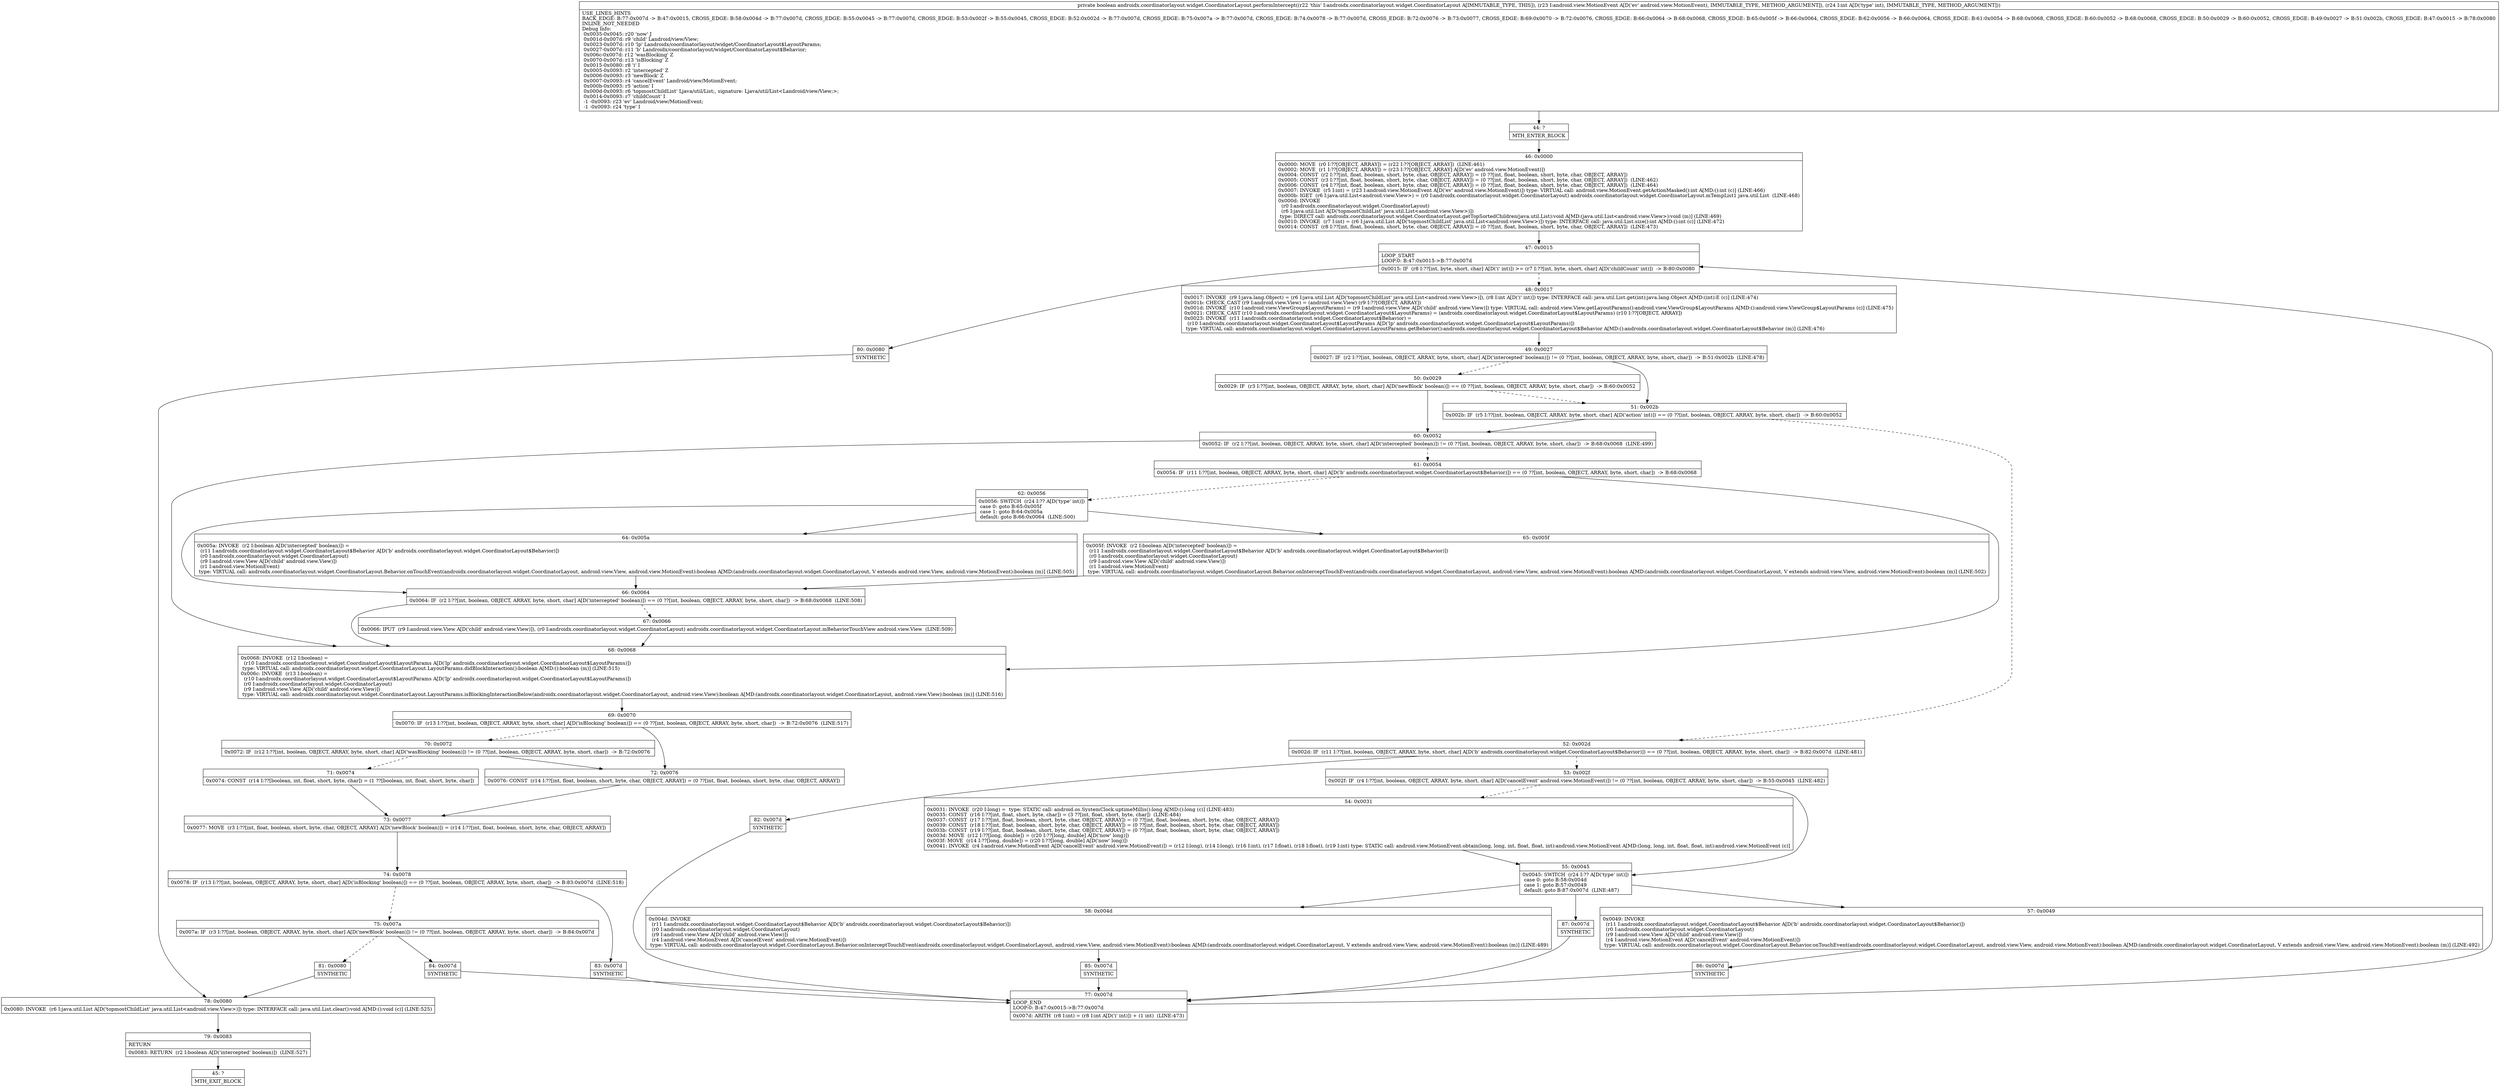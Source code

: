 digraph "CFG forandroidx.coordinatorlayout.widget.CoordinatorLayout.performIntercept(Landroid\/view\/MotionEvent;I)Z" {
Node_44 [shape=record,label="{44\:\ ?|MTH_ENTER_BLOCK\l}"];
Node_46 [shape=record,label="{46\:\ 0x0000|0x0000: MOVE  (r0 I:??[OBJECT, ARRAY]) = (r22 I:??[OBJECT, ARRAY])  (LINE:461)\l0x0002: MOVE  (r1 I:??[OBJECT, ARRAY]) = (r23 I:??[OBJECT, ARRAY] A[D('ev' android.view.MotionEvent)]) \l0x0004: CONST  (r2 I:??[int, float, boolean, short, byte, char, OBJECT, ARRAY]) = (0 ??[int, float, boolean, short, byte, char, OBJECT, ARRAY]) \l0x0005: CONST  (r3 I:??[int, float, boolean, short, byte, char, OBJECT, ARRAY]) = (0 ??[int, float, boolean, short, byte, char, OBJECT, ARRAY])  (LINE:462)\l0x0006: CONST  (r4 I:??[int, float, boolean, short, byte, char, OBJECT, ARRAY]) = (0 ??[int, float, boolean, short, byte, char, OBJECT, ARRAY])  (LINE:464)\l0x0007: INVOKE  (r5 I:int) = (r23 I:android.view.MotionEvent A[D('ev' android.view.MotionEvent)]) type: VIRTUAL call: android.view.MotionEvent.getActionMasked():int A[MD:():int (c)] (LINE:466)\l0x000b: IGET  (r6 I:java.util.List\<android.view.View\>) = (r0 I:androidx.coordinatorlayout.widget.CoordinatorLayout) androidx.coordinatorlayout.widget.CoordinatorLayout.mTempList1 java.util.List  (LINE:468)\l0x000d: INVOKE  \l  (r0 I:androidx.coordinatorlayout.widget.CoordinatorLayout)\l  (r6 I:java.util.List A[D('topmostChildList' java.util.List\<android.view.View\>)])\l type: DIRECT call: androidx.coordinatorlayout.widget.CoordinatorLayout.getTopSortedChildren(java.util.List):void A[MD:(java.util.List\<android.view.View\>):void (m)] (LINE:469)\l0x0010: INVOKE  (r7 I:int) = (r6 I:java.util.List A[D('topmostChildList' java.util.List\<android.view.View\>)]) type: INTERFACE call: java.util.List.size():int A[MD:():int (c)] (LINE:472)\l0x0014: CONST  (r8 I:??[int, float, boolean, short, byte, char, OBJECT, ARRAY]) = (0 ??[int, float, boolean, short, byte, char, OBJECT, ARRAY])  (LINE:473)\l}"];
Node_47 [shape=record,label="{47\:\ 0x0015|LOOP_START\lLOOP:0: B:47:0x0015\-\>B:77:0x007d\l|0x0015: IF  (r8 I:??[int, byte, short, char] A[D('i' int)]) \>= (r7 I:??[int, byte, short, char] A[D('childCount' int)])  \-\> B:80:0x0080 \l}"];
Node_48 [shape=record,label="{48\:\ 0x0017|0x0017: INVOKE  (r9 I:java.lang.Object) = (r6 I:java.util.List A[D('topmostChildList' java.util.List\<android.view.View\>)]), (r8 I:int A[D('i' int)]) type: INTERFACE call: java.util.List.get(int):java.lang.Object A[MD:(int):E (c)] (LINE:474)\l0x001b: CHECK_CAST (r9 I:android.view.View) = (android.view.View) (r9 I:??[OBJECT, ARRAY]) \l0x001d: INVOKE  (r10 I:android.view.ViewGroup$LayoutParams) = (r9 I:android.view.View A[D('child' android.view.View)]) type: VIRTUAL call: android.view.View.getLayoutParams():android.view.ViewGroup$LayoutParams A[MD:():android.view.ViewGroup$LayoutParams (c)] (LINE:475)\l0x0021: CHECK_CAST (r10 I:androidx.coordinatorlayout.widget.CoordinatorLayout$LayoutParams) = (androidx.coordinatorlayout.widget.CoordinatorLayout$LayoutParams) (r10 I:??[OBJECT, ARRAY]) \l0x0023: INVOKE  (r11 I:androidx.coordinatorlayout.widget.CoordinatorLayout$Behavior) = \l  (r10 I:androidx.coordinatorlayout.widget.CoordinatorLayout$LayoutParams A[D('lp' androidx.coordinatorlayout.widget.CoordinatorLayout$LayoutParams)])\l type: VIRTUAL call: androidx.coordinatorlayout.widget.CoordinatorLayout.LayoutParams.getBehavior():androidx.coordinatorlayout.widget.CoordinatorLayout$Behavior A[MD:():androidx.coordinatorlayout.widget.CoordinatorLayout$Behavior (m)] (LINE:476)\l}"];
Node_49 [shape=record,label="{49\:\ 0x0027|0x0027: IF  (r2 I:??[int, boolean, OBJECT, ARRAY, byte, short, char] A[D('intercepted' boolean)]) != (0 ??[int, boolean, OBJECT, ARRAY, byte, short, char])  \-\> B:51:0x002b  (LINE:478)\l}"];
Node_50 [shape=record,label="{50\:\ 0x0029|0x0029: IF  (r3 I:??[int, boolean, OBJECT, ARRAY, byte, short, char] A[D('newBlock' boolean)]) == (0 ??[int, boolean, OBJECT, ARRAY, byte, short, char])  \-\> B:60:0x0052 \l}"];
Node_60 [shape=record,label="{60\:\ 0x0052|0x0052: IF  (r2 I:??[int, boolean, OBJECT, ARRAY, byte, short, char] A[D('intercepted' boolean)]) != (0 ??[int, boolean, OBJECT, ARRAY, byte, short, char])  \-\> B:68:0x0068  (LINE:499)\l}"];
Node_61 [shape=record,label="{61\:\ 0x0054|0x0054: IF  (r11 I:??[int, boolean, OBJECT, ARRAY, byte, short, char] A[D('b' androidx.coordinatorlayout.widget.CoordinatorLayout$Behavior)]) == (0 ??[int, boolean, OBJECT, ARRAY, byte, short, char])  \-\> B:68:0x0068 \l}"];
Node_62 [shape=record,label="{62\:\ 0x0056|0x0056: SWITCH  (r24 I:?? A[D('type' int)])\l case 0: goto B:65:0x005f\l case 1: goto B:64:0x005a\l default: goto B:66:0x0064  (LINE:500)\l}"];
Node_64 [shape=record,label="{64\:\ 0x005a|0x005a: INVOKE  (r2 I:boolean A[D('intercepted' boolean)]) = \l  (r11 I:androidx.coordinatorlayout.widget.CoordinatorLayout$Behavior A[D('b' androidx.coordinatorlayout.widget.CoordinatorLayout$Behavior)])\l  (r0 I:androidx.coordinatorlayout.widget.CoordinatorLayout)\l  (r9 I:android.view.View A[D('child' android.view.View)])\l  (r1 I:android.view.MotionEvent)\l type: VIRTUAL call: androidx.coordinatorlayout.widget.CoordinatorLayout.Behavior.onTouchEvent(androidx.coordinatorlayout.widget.CoordinatorLayout, android.view.View, android.view.MotionEvent):boolean A[MD:(androidx.coordinatorlayout.widget.CoordinatorLayout, V extends android.view.View, android.view.MotionEvent):boolean (m)] (LINE:505)\l}"];
Node_65 [shape=record,label="{65\:\ 0x005f|0x005f: INVOKE  (r2 I:boolean A[D('intercepted' boolean)]) = \l  (r11 I:androidx.coordinatorlayout.widget.CoordinatorLayout$Behavior A[D('b' androidx.coordinatorlayout.widget.CoordinatorLayout$Behavior)])\l  (r0 I:androidx.coordinatorlayout.widget.CoordinatorLayout)\l  (r9 I:android.view.View A[D('child' android.view.View)])\l  (r1 I:android.view.MotionEvent)\l type: VIRTUAL call: androidx.coordinatorlayout.widget.CoordinatorLayout.Behavior.onInterceptTouchEvent(androidx.coordinatorlayout.widget.CoordinatorLayout, android.view.View, android.view.MotionEvent):boolean A[MD:(androidx.coordinatorlayout.widget.CoordinatorLayout, V extends android.view.View, android.view.MotionEvent):boolean (m)] (LINE:502)\l}"];
Node_66 [shape=record,label="{66\:\ 0x0064|0x0064: IF  (r2 I:??[int, boolean, OBJECT, ARRAY, byte, short, char] A[D('intercepted' boolean)]) == (0 ??[int, boolean, OBJECT, ARRAY, byte, short, char])  \-\> B:68:0x0068  (LINE:508)\l}"];
Node_67 [shape=record,label="{67\:\ 0x0066|0x0066: IPUT  (r9 I:android.view.View A[D('child' android.view.View)]), (r0 I:androidx.coordinatorlayout.widget.CoordinatorLayout) androidx.coordinatorlayout.widget.CoordinatorLayout.mBehaviorTouchView android.view.View  (LINE:509)\l}"];
Node_68 [shape=record,label="{68\:\ 0x0068|0x0068: INVOKE  (r12 I:boolean) = \l  (r10 I:androidx.coordinatorlayout.widget.CoordinatorLayout$LayoutParams A[D('lp' androidx.coordinatorlayout.widget.CoordinatorLayout$LayoutParams)])\l type: VIRTUAL call: androidx.coordinatorlayout.widget.CoordinatorLayout.LayoutParams.didBlockInteraction():boolean A[MD:():boolean (m)] (LINE:515)\l0x006c: INVOKE  (r13 I:boolean) = \l  (r10 I:androidx.coordinatorlayout.widget.CoordinatorLayout$LayoutParams A[D('lp' androidx.coordinatorlayout.widget.CoordinatorLayout$LayoutParams)])\l  (r0 I:androidx.coordinatorlayout.widget.CoordinatorLayout)\l  (r9 I:android.view.View A[D('child' android.view.View)])\l type: VIRTUAL call: androidx.coordinatorlayout.widget.CoordinatorLayout.LayoutParams.isBlockingInteractionBelow(androidx.coordinatorlayout.widget.CoordinatorLayout, android.view.View):boolean A[MD:(androidx.coordinatorlayout.widget.CoordinatorLayout, android.view.View):boolean (m)] (LINE:516)\l}"];
Node_69 [shape=record,label="{69\:\ 0x0070|0x0070: IF  (r13 I:??[int, boolean, OBJECT, ARRAY, byte, short, char] A[D('isBlocking' boolean)]) == (0 ??[int, boolean, OBJECT, ARRAY, byte, short, char])  \-\> B:72:0x0076  (LINE:517)\l}"];
Node_70 [shape=record,label="{70\:\ 0x0072|0x0072: IF  (r12 I:??[int, boolean, OBJECT, ARRAY, byte, short, char] A[D('wasBlocking' boolean)]) != (0 ??[int, boolean, OBJECT, ARRAY, byte, short, char])  \-\> B:72:0x0076 \l}"];
Node_71 [shape=record,label="{71\:\ 0x0074|0x0074: CONST  (r14 I:??[boolean, int, float, short, byte, char]) = (1 ??[boolean, int, float, short, byte, char]) \l}"];
Node_73 [shape=record,label="{73\:\ 0x0077|0x0077: MOVE  (r3 I:??[int, float, boolean, short, byte, char, OBJECT, ARRAY] A[D('newBlock' boolean)]) = (r14 I:??[int, float, boolean, short, byte, char, OBJECT, ARRAY]) \l}"];
Node_74 [shape=record,label="{74\:\ 0x0078|0x0078: IF  (r13 I:??[int, boolean, OBJECT, ARRAY, byte, short, char] A[D('isBlocking' boolean)]) == (0 ??[int, boolean, OBJECT, ARRAY, byte, short, char])  \-\> B:83:0x007d  (LINE:518)\l}"];
Node_75 [shape=record,label="{75\:\ 0x007a|0x007a: IF  (r3 I:??[int, boolean, OBJECT, ARRAY, byte, short, char] A[D('newBlock' boolean)]) != (0 ??[int, boolean, OBJECT, ARRAY, byte, short, char])  \-\> B:84:0x007d \l}"];
Node_81 [shape=record,label="{81\:\ 0x0080|SYNTHETIC\l}"];
Node_78 [shape=record,label="{78\:\ 0x0080|0x0080: INVOKE  (r6 I:java.util.List A[D('topmostChildList' java.util.List\<android.view.View\>)]) type: INTERFACE call: java.util.List.clear():void A[MD:():void (c)] (LINE:525)\l}"];
Node_79 [shape=record,label="{79\:\ 0x0083|RETURN\l|0x0083: RETURN  (r2 I:boolean A[D('intercepted' boolean)])  (LINE:527)\l}"];
Node_45 [shape=record,label="{45\:\ ?|MTH_EXIT_BLOCK\l}"];
Node_84 [shape=record,label="{84\:\ 0x007d|SYNTHETIC\l}"];
Node_77 [shape=record,label="{77\:\ 0x007d|LOOP_END\lLOOP:0: B:47:0x0015\-\>B:77:0x007d\l|0x007d: ARITH  (r8 I:int) = (r8 I:int A[D('i' int)]) + (1 int)  (LINE:473)\l}"];
Node_83 [shape=record,label="{83\:\ 0x007d|SYNTHETIC\l}"];
Node_72 [shape=record,label="{72\:\ 0x0076|0x0076: CONST  (r14 I:??[int, float, boolean, short, byte, char, OBJECT, ARRAY]) = (0 ??[int, float, boolean, short, byte, char, OBJECT, ARRAY]) \l}"];
Node_51 [shape=record,label="{51\:\ 0x002b|0x002b: IF  (r5 I:??[int, boolean, OBJECT, ARRAY, byte, short, char] A[D('action' int)]) == (0 ??[int, boolean, OBJECT, ARRAY, byte, short, char])  \-\> B:60:0x0052 \l}"];
Node_52 [shape=record,label="{52\:\ 0x002d|0x002d: IF  (r11 I:??[int, boolean, OBJECT, ARRAY, byte, short, char] A[D('b' androidx.coordinatorlayout.widget.CoordinatorLayout$Behavior)]) == (0 ??[int, boolean, OBJECT, ARRAY, byte, short, char])  \-\> B:82:0x007d  (LINE:481)\l}"];
Node_53 [shape=record,label="{53\:\ 0x002f|0x002f: IF  (r4 I:??[int, boolean, OBJECT, ARRAY, byte, short, char] A[D('cancelEvent' android.view.MotionEvent)]) != (0 ??[int, boolean, OBJECT, ARRAY, byte, short, char])  \-\> B:55:0x0045  (LINE:482)\l}"];
Node_54 [shape=record,label="{54\:\ 0x0031|0x0031: INVOKE  (r20 I:long) =  type: STATIC call: android.os.SystemClock.uptimeMillis():long A[MD:():long (c)] (LINE:483)\l0x0035: CONST  (r16 I:??[int, float, short, byte, char]) = (3 ??[int, float, short, byte, char])  (LINE:484)\l0x0037: CONST  (r17 I:??[int, float, boolean, short, byte, char, OBJECT, ARRAY]) = (0 ??[int, float, boolean, short, byte, char, OBJECT, ARRAY]) \l0x0039: CONST  (r18 I:??[int, float, boolean, short, byte, char, OBJECT, ARRAY]) = (0 ??[int, float, boolean, short, byte, char, OBJECT, ARRAY]) \l0x003b: CONST  (r19 I:??[int, float, boolean, short, byte, char, OBJECT, ARRAY]) = (0 ??[int, float, boolean, short, byte, char, OBJECT, ARRAY]) \l0x003d: MOVE  (r12 I:??[long, double]) = (r20 I:??[long, double] A[D('now' long)]) \l0x003f: MOVE  (r14 I:??[long, double]) = (r20 I:??[long, double] A[D('now' long)]) \l0x0041: INVOKE  (r4 I:android.view.MotionEvent A[D('cancelEvent' android.view.MotionEvent)]) = (r12 I:long), (r14 I:long), (r16 I:int), (r17 I:float), (r18 I:float), (r19 I:int) type: STATIC call: android.view.MotionEvent.obtain(long, long, int, float, float, int):android.view.MotionEvent A[MD:(long, long, int, float, float, int):android.view.MotionEvent (c)]\l}"];
Node_55 [shape=record,label="{55\:\ 0x0045|0x0045: SWITCH  (r24 I:?? A[D('type' int)])\l case 0: goto B:58:0x004d\l case 1: goto B:57:0x0049\l default: goto B:87:0x007d  (LINE:487)\l}"];
Node_57 [shape=record,label="{57\:\ 0x0049|0x0049: INVOKE  \l  (r11 I:androidx.coordinatorlayout.widget.CoordinatorLayout$Behavior A[D('b' androidx.coordinatorlayout.widget.CoordinatorLayout$Behavior)])\l  (r0 I:androidx.coordinatorlayout.widget.CoordinatorLayout)\l  (r9 I:android.view.View A[D('child' android.view.View)])\l  (r4 I:android.view.MotionEvent A[D('cancelEvent' android.view.MotionEvent)])\l type: VIRTUAL call: androidx.coordinatorlayout.widget.CoordinatorLayout.Behavior.onTouchEvent(androidx.coordinatorlayout.widget.CoordinatorLayout, android.view.View, android.view.MotionEvent):boolean A[MD:(androidx.coordinatorlayout.widget.CoordinatorLayout, V extends android.view.View, android.view.MotionEvent):boolean (m)] (LINE:492)\l}"];
Node_86 [shape=record,label="{86\:\ 0x007d|SYNTHETIC\l}"];
Node_58 [shape=record,label="{58\:\ 0x004d|0x004d: INVOKE  \l  (r11 I:androidx.coordinatorlayout.widget.CoordinatorLayout$Behavior A[D('b' androidx.coordinatorlayout.widget.CoordinatorLayout$Behavior)])\l  (r0 I:androidx.coordinatorlayout.widget.CoordinatorLayout)\l  (r9 I:android.view.View A[D('child' android.view.View)])\l  (r4 I:android.view.MotionEvent A[D('cancelEvent' android.view.MotionEvent)])\l type: VIRTUAL call: androidx.coordinatorlayout.widget.CoordinatorLayout.Behavior.onInterceptTouchEvent(androidx.coordinatorlayout.widget.CoordinatorLayout, android.view.View, android.view.MotionEvent):boolean A[MD:(androidx.coordinatorlayout.widget.CoordinatorLayout, V extends android.view.View, android.view.MotionEvent):boolean (m)] (LINE:489)\l}"];
Node_85 [shape=record,label="{85\:\ 0x007d|SYNTHETIC\l}"];
Node_87 [shape=record,label="{87\:\ 0x007d|SYNTHETIC\l}"];
Node_82 [shape=record,label="{82\:\ 0x007d|SYNTHETIC\l}"];
Node_80 [shape=record,label="{80\:\ 0x0080|SYNTHETIC\l}"];
MethodNode[shape=record,label="{private boolean androidx.coordinatorlayout.widget.CoordinatorLayout.performIntercept((r22 'this' I:androidx.coordinatorlayout.widget.CoordinatorLayout A[IMMUTABLE_TYPE, THIS]), (r23 I:android.view.MotionEvent A[D('ev' android.view.MotionEvent), IMMUTABLE_TYPE, METHOD_ARGUMENT]), (r24 I:int A[D('type' int), IMMUTABLE_TYPE, METHOD_ARGUMENT]))  | USE_LINES_HINTS\lBACK_EDGE: B:77:0x007d \-\> B:47:0x0015, CROSS_EDGE: B:58:0x004d \-\> B:77:0x007d, CROSS_EDGE: B:55:0x0045 \-\> B:77:0x007d, CROSS_EDGE: B:53:0x002f \-\> B:55:0x0045, CROSS_EDGE: B:52:0x002d \-\> B:77:0x007d, CROSS_EDGE: B:75:0x007a \-\> B:77:0x007d, CROSS_EDGE: B:74:0x0078 \-\> B:77:0x007d, CROSS_EDGE: B:72:0x0076 \-\> B:73:0x0077, CROSS_EDGE: B:69:0x0070 \-\> B:72:0x0076, CROSS_EDGE: B:66:0x0064 \-\> B:68:0x0068, CROSS_EDGE: B:65:0x005f \-\> B:66:0x0064, CROSS_EDGE: B:62:0x0056 \-\> B:66:0x0064, CROSS_EDGE: B:61:0x0054 \-\> B:68:0x0068, CROSS_EDGE: B:60:0x0052 \-\> B:68:0x0068, CROSS_EDGE: B:50:0x0029 \-\> B:60:0x0052, CROSS_EDGE: B:49:0x0027 \-\> B:51:0x002b, CROSS_EDGE: B:47:0x0015 \-\> B:78:0x0080\lINLINE_NOT_NEEDED\lDebug Info:\l  0x0035\-0x0045: r20 'now' J\l  0x001d\-0x007d: r9 'child' Landroid\/view\/View;\l  0x0023\-0x007d: r10 'lp' Landroidx\/coordinatorlayout\/widget\/CoordinatorLayout$LayoutParams;\l  0x0027\-0x007d: r11 'b' Landroidx\/coordinatorlayout\/widget\/CoordinatorLayout$Behavior;\l  0x006c\-0x007d: r12 'wasBlocking' Z\l  0x0070\-0x007d: r13 'isBlocking' Z\l  0x0015\-0x0080: r8 'i' I\l  0x0005\-0x0093: r2 'intercepted' Z\l  0x0006\-0x0093: r3 'newBlock' Z\l  0x0007\-0x0093: r4 'cancelEvent' Landroid\/view\/MotionEvent;\l  0x000b\-0x0093: r5 'action' I\l  0x000d\-0x0093: r6 'topmostChildList' Ljava\/util\/List;, signature: Ljava\/util\/List\<Landroid\/view\/View;\>;\l  0x0014\-0x0093: r7 'childCount' I\l  \-1 \-0x0093: r23 'ev' Landroid\/view\/MotionEvent;\l  \-1 \-0x0093: r24 'type' I\l}"];
MethodNode -> Node_44;Node_44 -> Node_46;
Node_46 -> Node_47;
Node_47 -> Node_48[style=dashed];
Node_47 -> Node_80;
Node_48 -> Node_49;
Node_49 -> Node_50[style=dashed];
Node_49 -> Node_51;
Node_50 -> Node_51[style=dashed];
Node_50 -> Node_60;
Node_60 -> Node_61[style=dashed];
Node_60 -> Node_68;
Node_61 -> Node_62[style=dashed];
Node_61 -> Node_68;
Node_62 -> Node_64;
Node_62 -> Node_65;
Node_62 -> Node_66;
Node_64 -> Node_66;
Node_65 -> Node_66;
Node_66 -> Node_67[style=dashed];
Node_66 -> Node_68;
Node_67 -> Node_68;
Node_68 -> Node_69;
Node_69 -> Node_70[style=dashed];
Node_69 -> Node_72;
Node_70 -> Node_71[style=dashed];
Node_70 -> Node_72;
Node_71 -> Node_73;
Node_73 -> Node_74;
Node_74 -> Node_75[style=dashed];
Node_74 -> Node_83;
Node_75 -> Node_81[style=dashed];
Node_75 -> Node_84;
Node_81 -> Node_78;
Node_78 -> Node_79;
Node_79 -> Node_45;
Node_84 -> Node_77;
Node_77 -> Node_47;
Node_83 -> Node_77;
Node_72 -> Node_73;
Node_51 -> Node_52[style=dashed];
Node_51 -> Node_60;
Node_52 -> Node_53[style=dashed];
Node_52 -> Node_82;
Node_53 -> Node_54[style=dashed];
Node_53 -> Node_55;
Node_54 -> Node_55;
Node_55 -> Node_57;
Node_55 -> Node_58;
Node_55 -> Node_87;
Node_57 -> Node_86;
Node_86 -> Node_77;
Node_58 -> Node_85;
Node_85 -> Node_77;
Node_87 -> Node_77;
Node_82 -> Node_77;
Node_80 -> Node_78;
}

